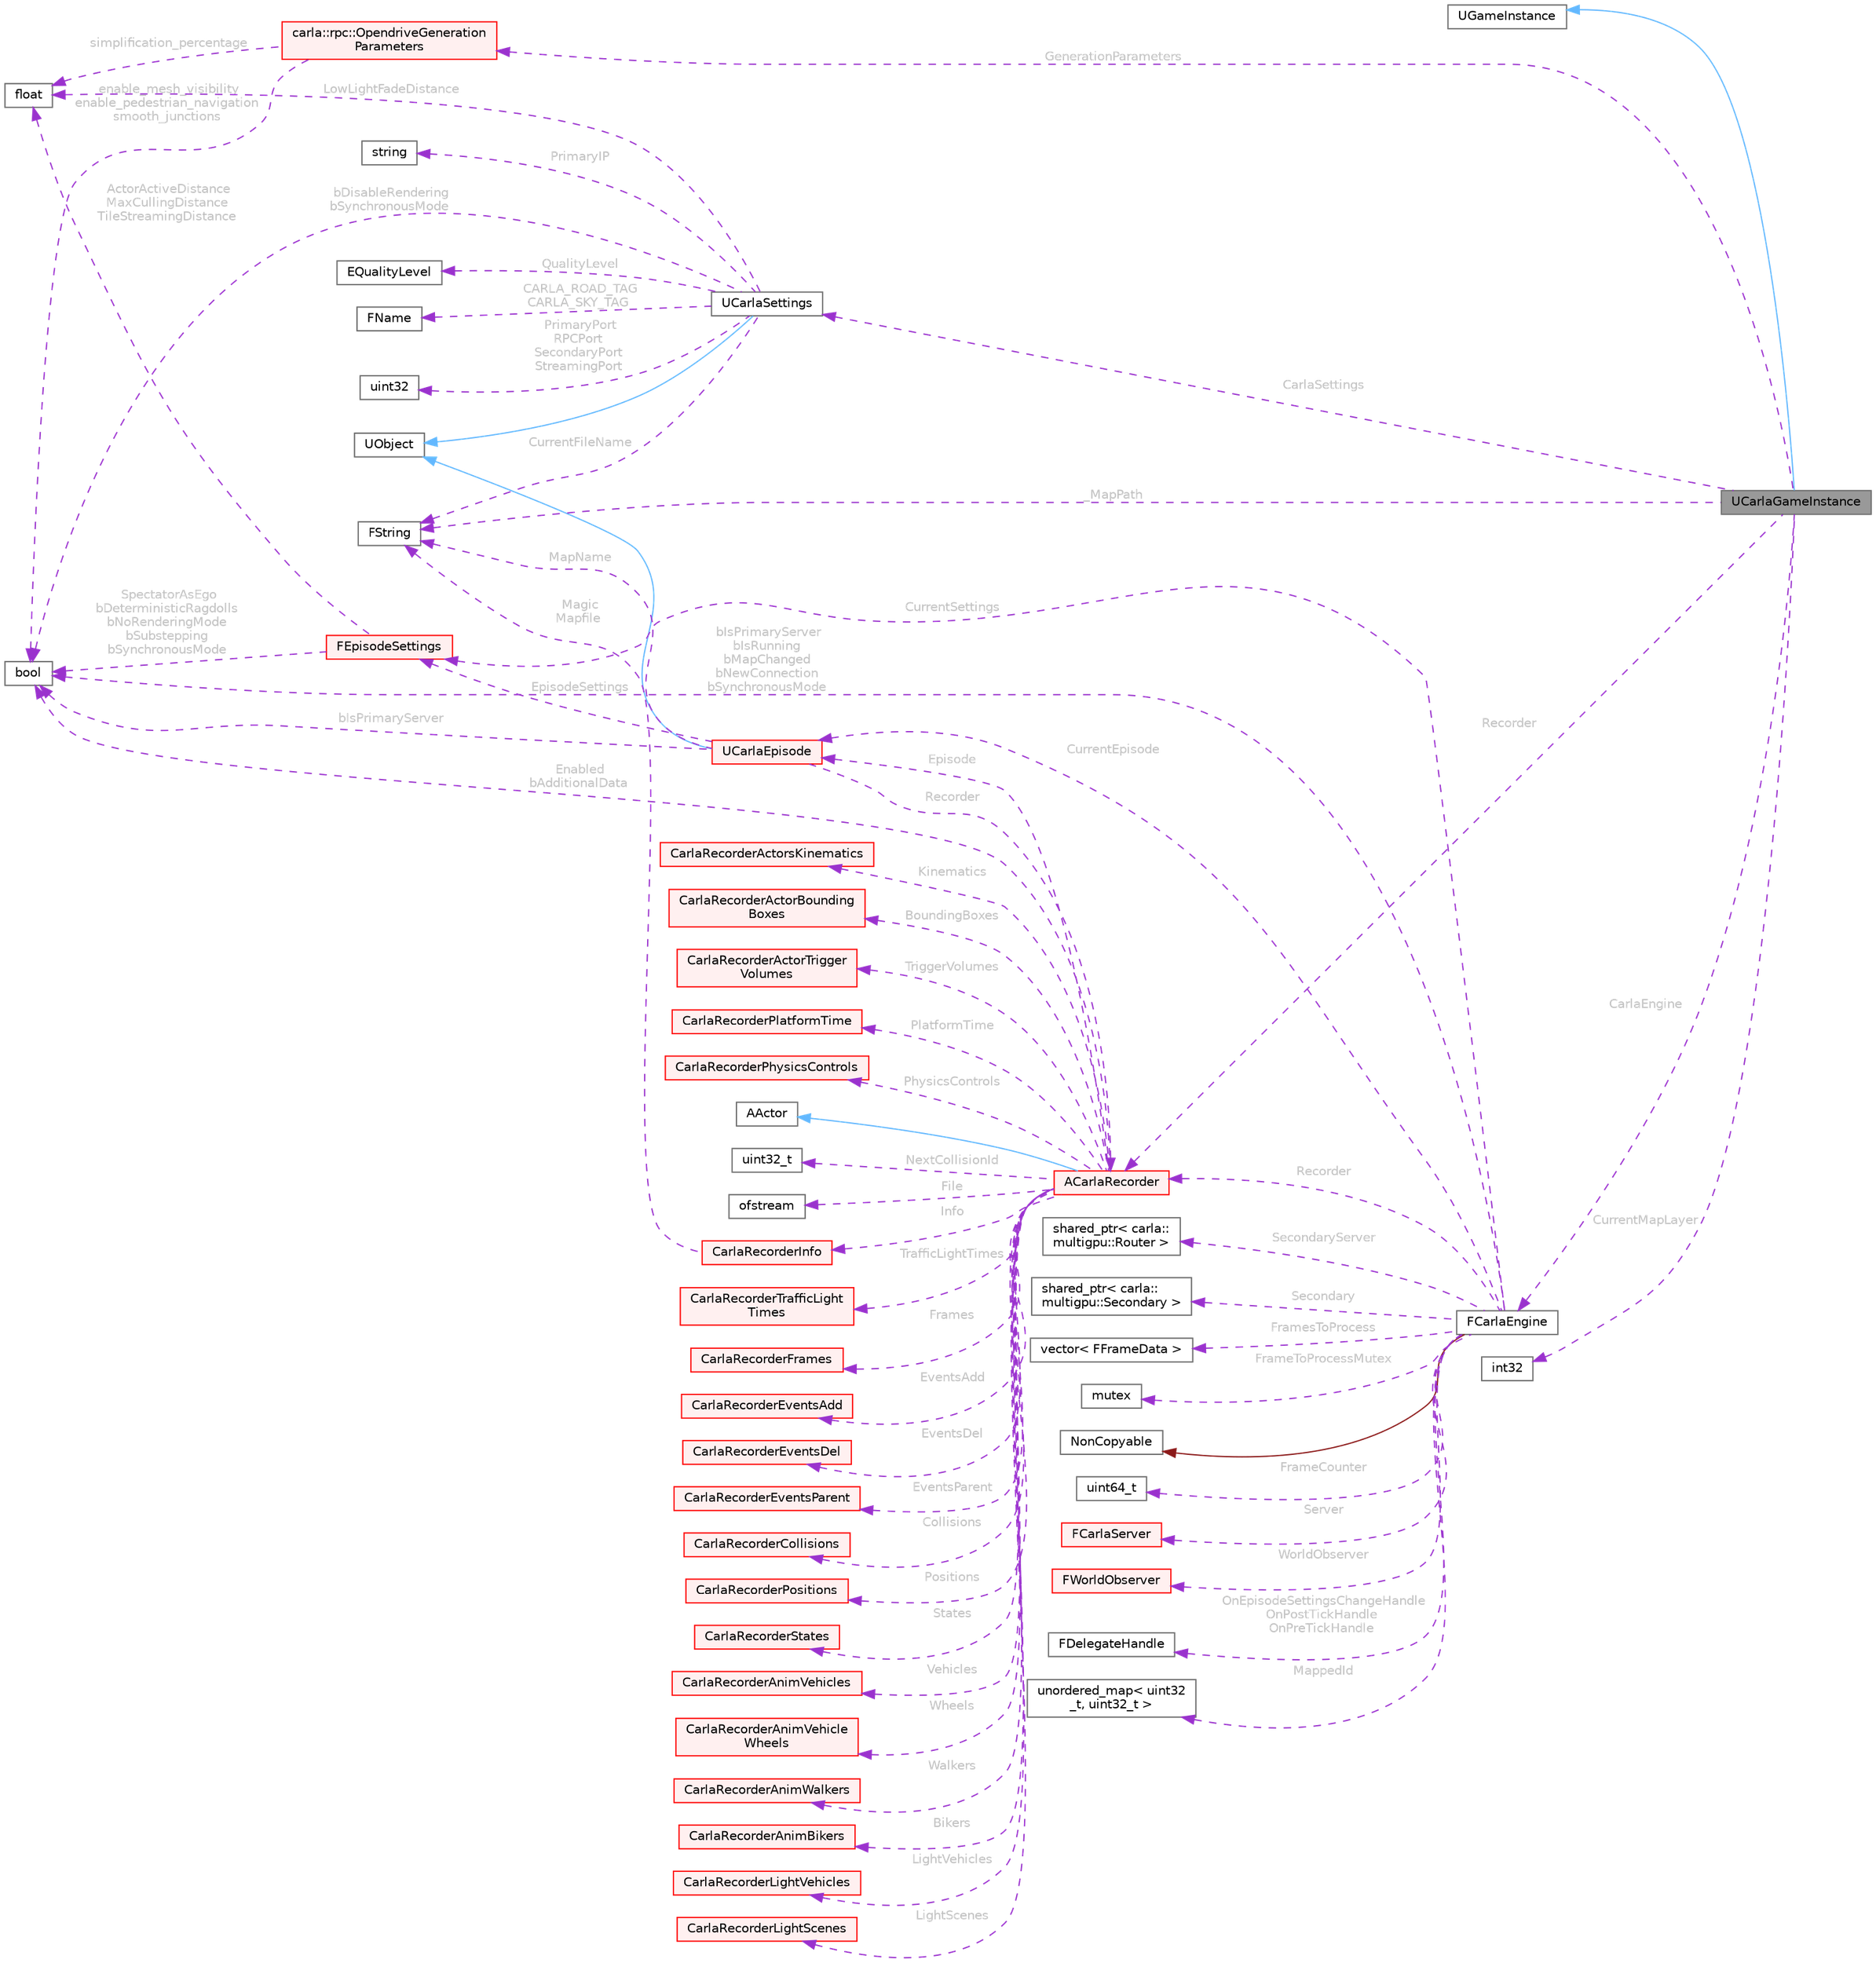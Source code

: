 digraph "UCarlaGameInstance"
{
 // INTERACTIVE_SVG=YES
 // LATEX_PDF_SIZE
  bgcolor="transparent";
  edge [fontname=Helvetica,fontsize=10,labelfontname=Helvetica,labelfontsize=10];
  node [fontname=Helvetica,fontsize=10,shape=box,height=0.2,width=0.4];
  rankdir="LR";
  Node1 [id="Node000001",label="UCarlaGameInstance",height=0.2,width=0.4,color="gray40", fillcolor="grey60", style="filled", fontcolor="black",tooltip="The game instance contains elements that must be kept alive in between levels."];
  Node2 -> Node1 [id="edge1_Node000001_Node000002",dir="back",color="steelblue1",style="solid",tooltip=" "];
  Node2 [id="Node000002",label="UGameInstance",height=0.2,width=0.4,color="gray40", fillcolor="white", style="filled",URL="$d8/dc1/classUGameInstance.html",tooltip=" "];
  Node3 -> Node1 [id="edge2_Node000001_Node000003",dir="back",color="darkorchid3",style="dashed",tooltip=" ",label=" CarlaSettings",fontcolor="grey" ];
  Node3 [id="Node000003",label="UCarlaSettings",height=0.2,width=0.4,color="gray40", fillcolor="white", style="filled",URL="$d7/d1e/classUCarlaSettings.html",tooltip="Global settings for CARLA."];
  Node4 -> Node3 [id="edge3_Node000003_Node000004",dir="back",color="steelblue1",style="solid",tooltip=" "];
  Node4 [id="Node000004",label="UObject",height=0.2,width=0.4,color="gray40", fillcolor="white", style="filled",URL="$df/def/classUObject.html",tooltip=" "];
  Node5 -> Node3 [id="edge4_Node000003_Node000005",dir="back",color="darkorchid3",style="dashed",tooltip=" ",label=" CARLA_ROAD_TAG\nCARLA_SKY_TAG",fontcolor="grey" ];
  Node5 [id="Node000005",label="FName",height=0.2,width=0.4,color="gray40", fillcolor="white", style="filled",tooltip=" "];
  Node6 -> Node3 [id="edge5_Node000003_Node000006",dir="back",color="darkorchid3",style="dashed",tooltip=" ",label=" CurrentFileName",fontcolor="grey" ];
  Node6 [id="Node000006",label="FString",height=0.2,width=0.4,color="gray40", fillcolor="white", style="filled",tooltip=" "];
  Node7 -> Node3 [id="edge6_Node000003_Node000007",dir="back",color="darkorchid3",style="dashed",tooltip=" ",label=" PrimaryPort\nRPCPort\nSecondaryPort\nStreamingPort",fontcolor="grey" ];
  Node7 [id="Node000007",label="uint32",height=0.2,width=0.4,color="gray40", fillcolor="white", style="filled",tooltip=" "];
  Node8 -> Node3 [id="edge7_Node000003_Node000008",dir="back",color="darkorchid3",style="dashed",tooltip=" ",label=" PrimaryIP",fontcolor="grey" ];
  Node8 [id="Node000008",label="string",height=0.2,width=0.4,color="gray40", fillcolor="white", style="filled",tooltip=" "];
  Node9 -> Node3 [id="edge8_Node000003_Node000009",dir="back",color="darkorchid3",style="dashed",tooltip=" ",label=" bDisableRendering\nbSynchronousMode",fontcolor="grey" ];
  Node9 [id="Node000009",label="bool",height=0.2,width=0.4,color="gray40", fillcolor="white", style="filled",tooltip=" "];
  Node10 -> Node3 [id="edge9_Node000003_Node000010",dir="back",color="darkorchid3",style="dashed",tooltip=" ",label=" QualityLevel",fontcolor="grey" ];
  Node10 [id="Node000010",label="EQualityLevel",height=0.2,width=0.4,color="gray40", fillcolor="white", style="filled",tooltip=" "];
  Node11 -> Node3 [id="edge10_Node000003_Node000011",dir="back",color="darkorchid3",style="dashed",tooltip=" ",label=" LowLightFadeDistance",fontcolor="grey" ];
  Node11 [id="Node000011",label="float",height=0.2,width=0.4,color="gray40", fillcolor="white", style="filled",tooltip=" "];
  Node12 -> Node1 [id="edge11_Node000001_Node000012",dir="back",color="darkorchid3",style="dashed",tooltip=" ",label=" CarlaEngine",fontcolor="grey" ];
  Node12 [id="Node000012",label="FCarlaEngine",height=0.2,width=0.4,color="gray40", fillcolor="white", style="filled",URL="$dc/d49/classFCarlaEngine.html",tooltip=" "];
  Node13 -> Node12 [id="edge12_Node000012_Node000013",dir="back",color="firebrick4",style="solid",tooltip=" "];
  Node13 [id="Node000013",label="NonCopyable",height=0.2,width=0.4,color="gray40", fillcolor="white", style="filled",URL="$dc/d3c/classNonCopyable.html",tooltip=" "];
  Node14 -> Node12 [id="edge13_Node000012_Node000014",dir="back",color="darkorchid3",style="dashed",tooltip=" ",label=" FrameCounter",fontcolor="grey" ];
  Node14 [id="Node000014",label="uint64_t",height=0.2,width=0.4,color="gray40", fillcolor="white", style="filled",tooltip=" "];
  Node9 -> Node12 [id="edge14_Node000012_Node000009",dir="back",color="darkorchid3",style="dashed",tooltip=" ",label=" bIsPrimaryServer\nbIsRunning\nbMapChanged\nbNewConnection\nbSynchronousMode",fontcolor="grey" ];
  Node15 -> Node12 [id="edge15_Node000012_Node000015",dir="back",color="darkorchid3",style="dashed",tooltip=" ",label=" Server",fontcolor="grey" ];
  Node15 [id="Node000015",label="FCarlaServer",height=0.2,width=0.4,color="red", fillcolor="#FFF0F0", style="filled",URL="$da/dd6/classFCarlaServer.html",tooltip=" "];
  Node17 -> Node12 [id="edge16_Node000012_Node000017",dir="back",color="darkorchid3",style="dashed",tooltip=" ",label=" WorldObserver",fontcolor="grey" ];
  Node17 [id="Node000017",label="FWorldObserver",height=0.2,width=0.4,color="red", fillcolor="#FFF0F0", style="filled",URL="$da/d9b/classFWorldObserver.html",tooltip="Serializes and sends all the actors in the current UCarlaEpisode."];
  Node21 -> Node12 [id="edge17_Node000012_Node000021",dir="back",color="darkorchid3",style="dashed",tooltip=" ",label=" CurrentEpisode",fontcolor="grey" ];
  Node21 [id="Node000021",label="UCarlaEpisode",height=0.2,width=0.4,color="red", fillcolor="#FFF0F0", style="filled",URL="$dc/d84/classUCarlaEpisode.html",tooltip="A simulation episode."];
  Node4 -> Node21 [id="edge18_Node000021_Node000004",dir="back",color="steelblue1",style="solid",tooltip=" "];
  Node9 -> Node21 [id="edge19_Node000021_Node000009",dir="back",color="darkorchid3",style="dashed",tooltip=" ",label=" bIsPrimaryServer",fontcolor="grey" ];
  Node6 -> Node21 [id="edge20_Node000021_Node000006",dir="back",color="darkorchid3",style="dashed",tooltip=" ",label=" MapName",fontcolor="grey" ];
  Node24 -> Node21 [id="edge21_Node000021_Node000024",dir="back",color="darkorchid3",style="dashed",tooltip=" ",label=" EpisodeSettings",fontcolor="grey" ];
  Node24 [id="Node000024",label="FEpisodeSettings",height=0.2,width=0.4,color="red", fillcolor="#FFF0F0", style="filled",URL="$da/d6e/structFEpisodeSettings.html",tooltip=" "];
  Node9 -> Node24 [id="edge22_Node000024_Node000009",dir="back",color="darkorchid3",style="dashed",tooltip=" ",label=" SpectatorAsEgo\nbDeterministicRagdolls\nbNoRenderingMode\nbSubstepping\nbSynchronousMode",fontcolor="grey" ];
  Node11 -> Node24 [id="edge23_Node000024_Node000011",dir="back",color="darkorchid3",style="dashed",tooltip=" ",label=" ActorActiveDistance\nMaxCullingDistance\nTileStreamingDistance",fontcolor="grey" ];
  Node42 -> Node21 [id="edge24_Node000021_Node000042",dir="back",color="darkorchid3",style="dashed",tooltip=" ",label=" Recorder",fontcolor="grey" ];
  Node42 [id="Node000042",label="ACarlaRecorder",height=0.2,width=0.4,color="red", fillcolor="#FFF0F0", style="filled",URL="$dd/db9/classACarlaRecorder.html",tooltip="Recorder for the simulation"];
  Node37 -> Node42 [id="edge25_Node000042_Node000037",dir="back",color="steelblue1",style="solid",tooltip=" "];
  Node37 [id="Node000037",label="AActor",height=0.2,width=0.4,color="gray40", fillcolor="white", style="filled",URL="$d1/da4/classAActor.html",tooltip=" "];
  Node9 -> Node42 [id="edge26_Node000042_Node000009",dir="back",color="darkorchid3",style="dashed",tooltip=" ",label=" Enabled\nbAdditionalData",fontcolor="grey" ];
  Node43 -> Node42 [id="edge27_Node000042_Node000043",dir="back",color="darkorchid3",style="dashed",tooltip=" ",label=" NextCollisionId",fontcolor="grey" ];
  Node43 [id="Node000043",label="uint32_t",height=0.2,width=0.4,color="gray40", fillcolor="white", style="filled",tooltip=" "];
  Node44 -> Node42 [id="edge28_Node000042_Node000044",dir="back",color="darkorchid3",style="dashed",tooltip=" ",label=" File",fontcolor="grey" ];
  Node44 [id="Node000044",label="ofstream",height=0.2,width=0.4,color="gray40", fillcolor="white", style="filled",tooltip=" "];
  Node21 -> Node42 [id="edge29_Node000042_Node000021",dir="back",color="darkorchid3",style="dashed",tooltip=" ",label=" Episode",fontcolor="grey" ];
  Node45 -> Node42 [id="edge30_Node000042_Node000045",dir="back",color="darkorchid3",style="dashed",tooltip=" ",label=" Info",fontcolor="grey" ];
  Node45 [id="Node000045",label="CarlaRecorderInfo",height=0.2,width=0.4,color="red", fillcolor="#FFF0F0", style="filled",URL="$da/dab/structCarlaRecorderInfo.html",tooltip=" "];
  Node6 -> Node45 [id="edge31_Node000045_Node000006",dir="back",color="darkorchid3",style="dashed",tooltip=" ",label=" Magic\nMapfile",fontcolor="grey" ];
  Node48 -> Node42 [id="edge32_Node000042_Node000048",dir="back",color="darkorchid3",style="dashed",tooltip=" ",label=" Frames",fontcolor="grey" ];
  Node48 [id="Node000048",label="CarlaRecorderFrames",height=0.2,width=0.4,color="red", fillcolor="#FFF0F0", style="filled",URL="$d6/d4d/classCarlaRecorderFrames.html",tooltip=" "];
  Node51 -> Node42 [id="edge33_Node000042_Node000051",dir="back",color="darkorchid3",style="dashed",tooltip=" ",label=" EventsAdd",fontcolor="grey" ];
  Node51 [id="Node000051",label="CarlaRecorderEventsAdd",height=0.2,width=0.4,color="red", fillcolor="#FFF0F0", style="filled",URL="$dd/dd4/classCarlaRecorderEventsAdd.html",tooltip=" "];
  Node53 -> Node42 [id="edge34_Node000042_Node000053",dir="back",color="darkorchid3",style="dashed",tooltip=" ",label=" EventsDel",fontcolor="grey" ];
  Node53 [id="Node000053",label="CarlaRecorderEventsDel",height=0.2,width=0.4,color="red", fillcolor="#FFF0F0", style="filled",URL="$dd/d8e/classCarlaRecorderEventsDel.html",tooltip=" "];
  Node55 -> Node42 [id="edge35_Node000042_Node000055",dir="back",color="darkorchid3",style="dashed",tooltip=" ",label=" EventsParent",fontcolor="grey" ];
  Node55 [id="Node000055",label="CarlaRecorderEventsParent",height=0.2,width=0.4,color="red", fillcolor="#FFF0F0", style="filled",URL="$dd/d35/classCarlaRecorderEventsParent.html",tooltip=" "];
  Node57 -> Node42 [id="edge36_Node000042_Node000057",dir="back",color="darkorchid3",style="dashed",tooltip=" ",label=" Collisions",fontcolor="grey" ];
  Node57 [id="Node000057",label="CarlaRecorderCollisions",height=0.2,width=0.4,color="red", fillcolor="#FFF0F0", style="filled",URL="$da/d6e/classCarlaRecorderCollisions.html",tooltip=" "];
  Node59 -> Node42 [id="edge37_Node000042_Node000059",dir="back",color="darkorchid3",style="dashed",tooltip=" ",label=" Positions",fontcolor="grey" ];
  Node59 [id="Node000059",label="CarlaRecorderPositions",height=0.2,width=0.4,color="red", fillcolor="#FFF0F0", style="filled",URL="$da/df1/classCarlaRecorderPositions.html",tooltip=" "];
  Node61 -> Node42 [id="edge38_Node000042_Node000061",dir="back",color="darkorchid3",style="dashed",tooltip=" ",label=" States",fontcolor="grey" ];
  Node61 [id="Node000061",label="CarlaRecorderStates",height=0.2,width=0.4,color="red", fillcolor="#FFF0F0", style="filled",URL="$d2/da3/classCarlaRecorderStates.html",tooltip=" "];
  Node63 -> Node42 [id="edge39_Node000042_Node000063",dir="back",color="darkorchid3",style="dashed",tooltip=" ",label=" Vehicles",fontcolor="grey" ];
  Node63 [id="Node000063",label="CarlaRecorderAnimVehicles",height=0.2,width=0.4,color="red", fillcolor="#FFF0F0", style="filled",URL="$da/dd4/classCarlaRecorderAnimVehicles.html",tooltip=" "];
  Node65 -> Node42 [id="edge40_Node000042_Node000065",dir="back",color="darkorchid3",style="dashed",tooltip=" ",label=" Wheels",fontcolor="grey" ];
  Node65 [id="Node000065",label="CarlaRecorderAnimVehicle\lWheels",height=0.2,width=0.4,color="red", fillcolor="#FFF0F0", style="filled",URL="$d6/dd8/classCarlaRecorderAnimVehicleWheels.html",tooltip=" "];
  Node67 -> Node42 [id="edge41_Node000042_Node000067",dir="back",color="darkorchid3",style="dashed",tooltip=" ",label=" Walkers",fontcolor="grey" ];
  Node67 [id="Node000067",label="CarlaRecorderAnimWalkers",height=0.2,width=0.4,color="red", fillcolor="#FFF0F0", style="filled",URL="$de/d09/classCarlaRecorderAnimWalkers.html",tooltip=" "];
  Node69 -> Node42 [id="edge42_Node000042_Node000069",dir="back",color="darkorchid3",style="dashed",tooltip=" ",label=" Bikers",fontcolor="grey" ];
  Node69 [id="Node000069",label="CarlaRecorderAnimBikers",height=0.2,width=0.4,color="red", fillcolor="#FFF0F0", style="filled",URL="$da/d46/classCarlaRecorderAnimBikers.html",tooltip=" "];
  Node71 -> Node42 [id="edge43_Node000042_Node000071",dir="back",color="darkorchid3",style="dashed",tooltip=" ",label=" LightVehicles",fontcolor="grey" ];
  Node71 [id="Node000071",label="CarlaRecorderLightVehicles",height=0.2,width=0.4,color="red", fillcolor="#FFF0F0", style="filled",URL="$df/d7b/structCarlaRecorderLightVehicles.html",tooltip=" "];
  Node73 -> Node42 [id="edge44_Node000042_Node000073",dir="back",color="darkorchid3",style="dashed",tooltip=" ",label=" LightScenes",fontcolor="grey" ];
  Node73 [id="Node000073",label="CarlaRecorderLightScenes",height=0.2,width=0.4,color="red", fillcolor="#FFF0F0", style="filled",URL="$d0/d93/structCarlaRecorderLightScenes.html",tooltip=" "];
  Node75 -> Node42 [id="edge45_Node000042_Node000075",dir="back",color="darkorchid3",style="dashed",tooltip=" ",label=" Kinematics",fontcolor="grey" ];
  Node75 [id="Node000075",label="CarlaRecorderActorsKinematics",height=0.2,width=0.4,color="red", fillcolor="#FFF0F0", style="filled",URL="$dc/ded/classCarlaRecorderActorsKinematics.html",tooltip=" "];
  Node77 -> Node42 [id="edge46_Node000042_Node000077",dir="back",color="darkorchid3",style="dashed",tooltip=" ",label=" BoundingBoxes",fontcolor="grey" ];
  Node77 [id="Node000077",label="CarlaRecorderActorBounding\lBoxes",height=0.2,width=0.4,color="red", fillcolor="#FFF0F0", style="filled",URL="$d1/d74/classCarlaRecorderActorBoundingBoxes.html",tooltip=" "];
  Node79 -> Node42 [id="edge47_Node000042_Node000079",dir="back",color="darkorchid3",style="dashed",tooltip=" ",label=" TriggerVolumes",fontcolor="grey" ];
  Node79 [id="Node000079",label="CarlaRecorderActorTrigger\lVolumes",height=0.2,width=0.4,color="red", fillcolor="#FFF0F0", style="filled",URL="$d8/d4c/classCarlaRecorderActorTriggerVolumes.html",tooltip=" "];
  Node80 -> Node42 [id="edge48_Node000042_Node000080",dir="back",color="darkorchid3",style="dashed",tooltip=" ",label=" PlatformTime",fontcolor="grey" ];
  Node80 [id="Node000080",label="CarlaRecorderPlatformTime",height=0.2,width=0.4,color="red", fillcolor="#FFF0F0", style="filled",URL="$d2/de4/structCarlaRecorderPlatformTime.html",tooltip=" "];
  Node82 -> Node42 [id="edge49_Node000042_Node000082",dir="back",color="darkorchid3",style="dashed",tooltip=" ",label=" PhysicsControls",fontcolor="grey" ];
  Node82 [id="Node000082",label="CarlaRecorderPhysicsControls",height=0.2,width=0.4,color="red", fillcolor="#FFF0F0", style="filled",URL="$dd/dd1/classCarlaRecorderPhysicsControls.html",tooltip=" "];
  Node84 -> Node42 [id="edge50_Node000042_Node000084",dir="back",color="darkorchid3",style="dashed",tooltip=" ",label=" TrafficLightTimes",fontcolor="grey" ];
  Node84 [id="Node000084",label="CarlaRecorderTrafficLight\lTimes",height=0.2,width=0.4,color="red", fillcolor="#FFF0F0", style="filled",URL="$dc/d3e/classCarlaRecorderTrafficLightTimes.html",tooltip=" "];
  Node24 -> Node12 [id="edge51_Node000012_Node000024",dir="back",color="darkorchid3",style="dashed",tooltip=" ",label=" CurrentSettings",fontcolor="grey" ];
  Node42 -> Node12 [id="edge52_Node000012_Node000042",dir="back",color="darkorchid3",style="dashed",tooltip=" ",label=" Recorder",fontcolor="grey" ];
  Node136 -> Node12 [id="edge53_Node000012_Node000136",dir="back",color="darkorchid3",style="dashed",tooltip=" ",label=" OnEpisodeSettingsChangeHandle\nOnPostTickHandle\nOnPreTickHandle",fontcolor="grey" ];
  Node136 [id="Node000136",label="FDelegateHandle",height=0.2,width=0.4,color="gray40", fillcolor="white", style="filled",tooltip=" "];
  Node96 -> Node12 [id="edge54_Node000012_Node000096",dir="back",color="darkorchid3",style="dashed",tooltip=" ",label=" MappedId",fontcolor="grey" ];
  Node96 [id="Node000096",label="unordered_map\< uint32\l_t, uint32_t \>",height=0.2,width=0.4,color="gray40", fillcolor="white", style="filled",tooltip=" "];
  Node137 -> Node12 [id="edge55_Node000012_Node000137",dir="back",color="darkorchid3",style="dashed",tooltip=" ",label=" SecondaryServer",fontcolor="grey" ];
  Node137 [id="Node000137",label="shared_ptr\< carla::\lmultigpu::Router \>",height=0.2,width=0.4,color="gray40", fillcolor="white", style="filled",tooltip=" "];
  Node138 -> Node12 [id="edge56_Node000012_Node000138",dir="back",color="darkorchid3",style="dashed",tooltip=" ",label=" Secondary",fontcolor="grey" ];
  Node138 [id="Node000138",label="shared_ptr\< carla::\lmultigpu::Secondary \>",height=0.2,width=0.4,color="gray40", fillcolor="white", style="filled",tooltip=" "];
  Node139 -> Node12 [id="edge57_Node000012_Node000139",dir="back",color="darkorchid3",style="dashed",tooltip=" ",label=" FramesToProcess",fontcolor="grey" ];
  Node139 [id="Node000139",label="vector\< FFrameData \>",height=0.2,width=0.4,color="gray40", fillcolor="white", style="filled",tooltip=" "];
  Node140 -> Node12 [id="edge58_Node000012_Node000140",dir="back",color="darkorchid3",style="dashed",tooltip=" ",label=" FrameToProcessMutex",fontcolor="grey" ];
  Node140 [id="Node000140",label="mutex",height=0.2,width=0.4,color="gray40", fillcolor="white", style="filled",tooltip=" "];
  Node42 -> Node1 [id="edge59_Node000001_Node000042",dir="back",color="darkorchid3",style="dashed",tooltip=" ",label=" Recorder",fontcolor="grey" ];
  Node141 -> Node1 [id="edge60_Node000001_Node000141",dir="back",color="darkorchid3",style="dashed",tooltip=" ",label=" GenerationParameters",fontcolor="grey" ];
  Node141 [id="Node000141",label="carla::rpc::OpendriveGeneration\lParameters",height=0.2,width=0.4,color="red", fillcolor="#FFF0F0", style="filled",URL="$d6/d2e/structcarla_1_1rpc_1_1OpendriveGenerationParameters.html",tooltip="Seting for map generation from opendrive without additional geometry"];
  Node11 -> Node141 [id="edge61_Node000141_Node000011",dir="back",color="darkorchid3",style="dashed",tooltip=" ",label=" simplification_percentage",fontcolor="grey" ];
  Node9 -> Node141 [id="edge62_Node000141_Node000009",dir="back",color="darkorchid3",style="dashed",tooltip=" ",label=" enable_mesh_visibility\nenable_pedestrian_navigation\nsmooth_junctions",fontcolor="grey" ];
  Node142 -> Node1 [id="edge63_Node000001_Node000142",dir="back",color="darkorchid3",style="dashed",tooltip=" ",label=" CurrentMapLayer",fontcolor="grey" ];
  Node142 [id="Node000142",label="int32",height=0.2,width=0.4,color="gray40", fillcolor="white", style="filled",tooltip=" "];
  Node6 -> Node1 [id="edge64_Node000001_Node000006",dir="back",color="darkorchid3",style="dashed",tooltip=" ",label=" _MapPath",fontcolor="grey" ];
}
